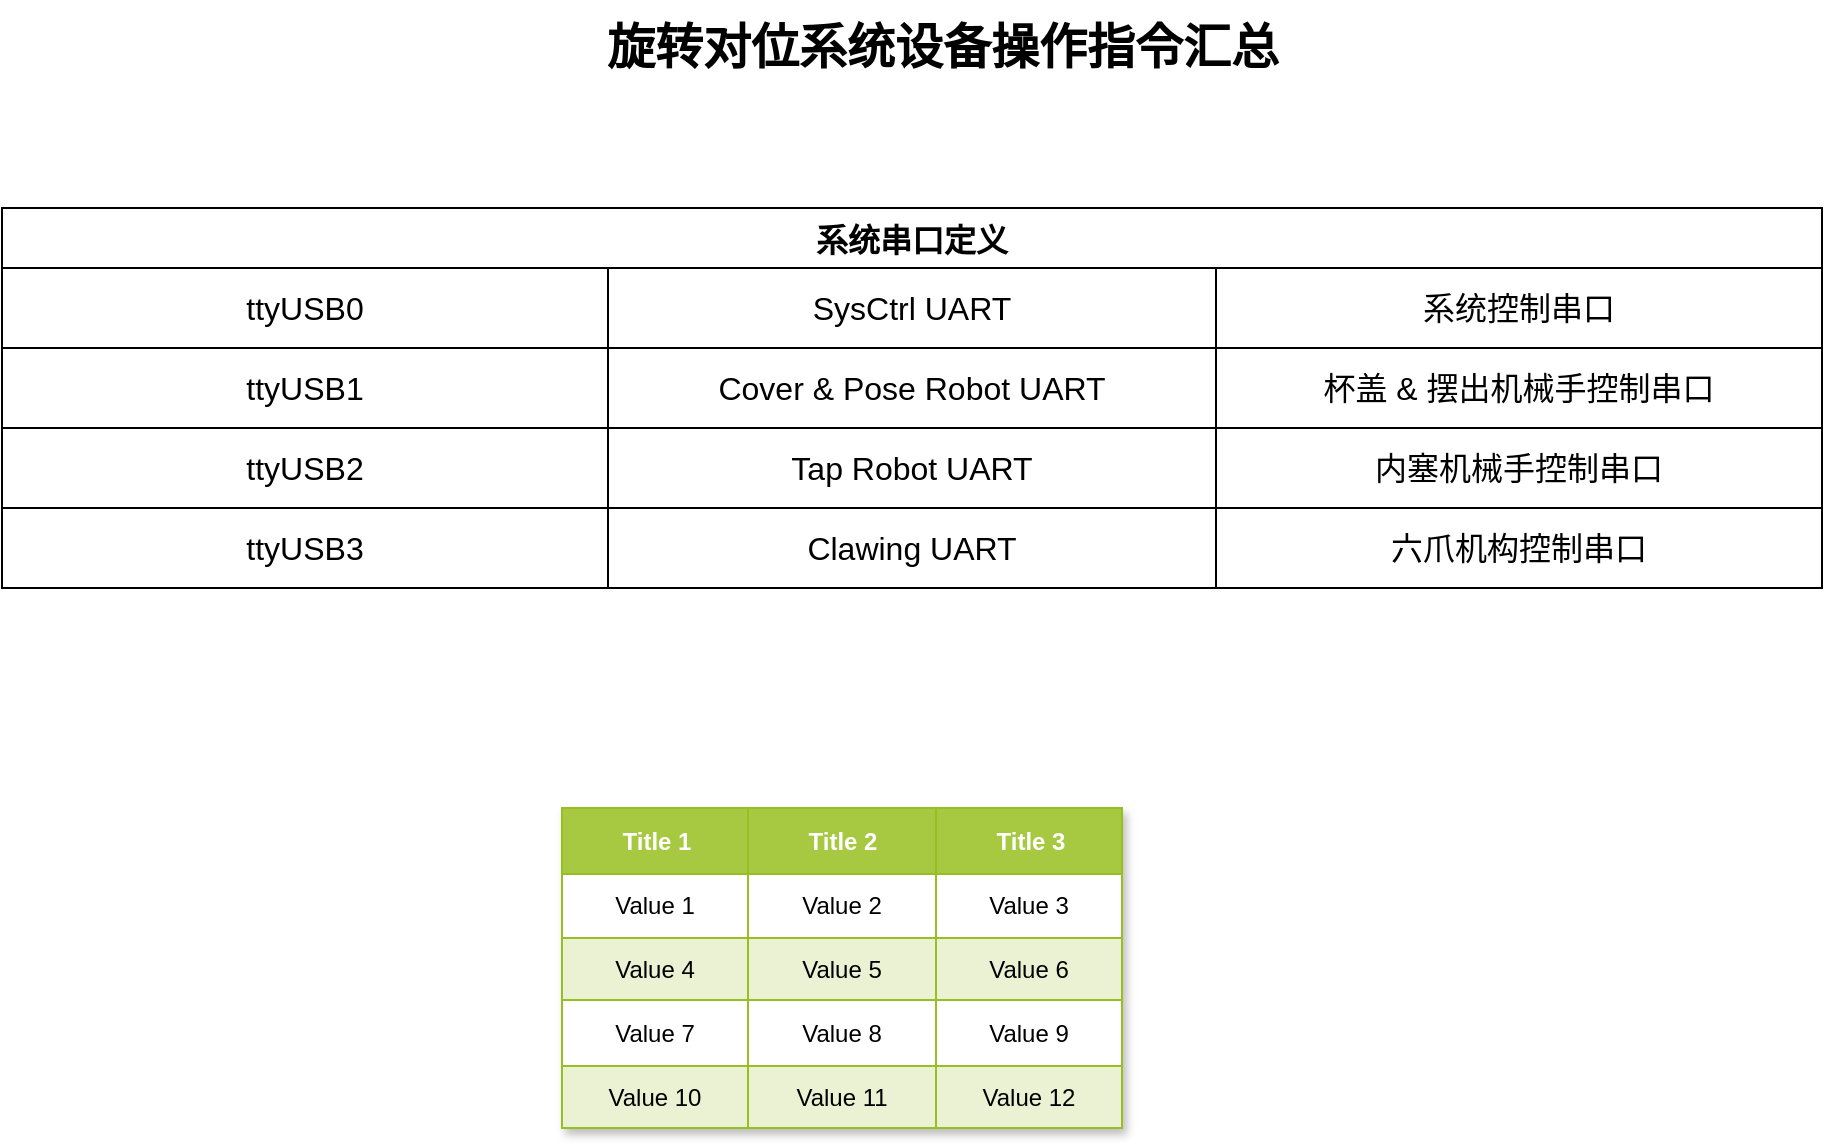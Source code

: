 <mxfile version="20.8.10" type="github">
  <diagram name="Page-1" id="bd83a815-5ea8-2e97-e5ec-87c9f400f2fa">
    <mxGraphModel dx="1709" dy="871" grid="1" gridSize="10" guides="1" tooltips="1" connect="1" arrows="1" fold="1" page="1" pageScale="1.5" pageWidth="1169" pageHeight="826" background="none" math="0" shadow="0">
      <root>
        <mxCell id="0" style=";html=1;" />
        <mxCell id="1" style=";html=1;" parent="0" />
        <mxCell id="1516e18e63f93b96-3" value="旋转对位系统设备操作指令汇总" style="text;strokeColor=none;fillColor=none;html=1;fontSize=24;fontStyle=1;verticalAlign=middle;align=center;rounded=0;shadow=1;" parent="1" vertex="1">
          <mxGeometry x="380" width="780" height="40" as="geometry" />
        </mxCell>
        <mxCell id="leJ5RlOltz1dUx3BEvnj-14" value="系统串口定义" style="shape=table;startSize=30;container=1;collapsible=0;childLayout=tableLayout;strokeColor=default;fontSize=16;points=[[0,0,0,0,0],[0,0.25,0,0,0],[0,0.5,0,0,0],[0,0.75,0,0,0],[0,1,0,0,0],[0.25,0,0,0,0],[0.25,1,0,0,0],[0.5,0,0,0,0],[0.5,1,0,0,0],[0.75,0,0,0,0],[0.75,1,0,0,0],[1,0,0,0,0],[1,0.25,0,0,0],[1,0.5,0,0,0],[1,0.75,0,0,0],[1,1,0,0,0]];fontStyle=1" parent="1" vertex="1">
          <mxGeometry x="300" y="100" width="910" height="190" as="geometry" />
        </mxCell>
        <mxCell id="leJ5RlOltz1dUx3BEvnj-15" value="" style="shape=tableRow;horizontal=0;startSize=0;swimlaneHead=0;swimlaneBody=0;strokeColor=inherit;top=0;left=0;bottom=0;right=0;collapsible=0;dropTarget=0;fillColor=none;points=[[0,0.5],[1,0.5]];portConstraint=eastwest;fontSize=16;" parent="leJ5RlOltz1dUx3BEvnj-14" vertex="1">
          <mxGeometry y="30" width="910" height="40" as="geometry" />
        </mxCell>
        <mxCell id="leJ5RlOltz1dUx3BEvnj-16" value="ttyUSB0" style="shape=partialRectangle;html=1;whiteSpace=wrap;connectable=0;strokeColor=inherit;overflow=hidden;fillColor=none;top=0;left=0;bottom=0;right=0;pointerEvents=1;fontSize=16;" parent="leJ5RlOltz1dUx3BEvnj-15" vertex="1">
          <mxGeometry width="303" height="40" as="geometry">
            <mxRectangle width="303" height="40" as="alternateBounds" />
          </mxGeometry>
        </mxCell>
        <mxCell id="leJ5RlOltz1dUx3BEvnj-17" value="SysCtrl UART" style="shape=partialRectangle;html=1;whiteSpace=wrap;connectable=0;strokeColor=inherit;overflow=hidden;fillColor=none;top=0;left=0;bottom=0;right=0;pointerEvents=1;fontSize=16;" parent="leJ5RlOltz1dUx3BEvnj-15" vertex="1">
          <mxGeometry x="303" width="304" height="40" as="geometry">
            <mxRectangle width="304" height="40" as="alternateBounds" />
          </mxGeometry>
        </mxCell>
        <mxCell id="leJ5RlOltz1dUx3BEvnj-18" value="系统控制串口" style="shape=partialRectangle;html=1;whiteSpace=wrap;connectable=0;strokeColor=inherit;overflow=hidden;fillColor=none;top=0;left=0;bottom=0;right=0;pointerEvents=1;fontSize=16;" parent="leJ5RlOltz1dUx3BEvnj-15" vertex="1">
          <mxGeometry x="607" width="303" height="40" as="geometry">
            <mxRectangle width="303" height="40" as="alternateBounds" />
          </mxGeometry>
        </mxCell>
        <mxCell id="leJ5RlOltz1dUx3BEvnj-19" value="" style="shape=tableRow;horizontal=0;startSize=0;swimlaneHead=0;swimlaneBody=0;strokeColor=inherit;top=0;left=0;bottom=0;right=0;collapsible=0;dropTarget=0;fillColor=none;points=[[0,0.5],[1,0.5]];portConstraint=eastwest;fontSize=16;" parent="leJ5RlOltz1dUx3BEvnj-14" vertex="1">
          <mxGeometry y="70" width="910" height="40" as="geometry" />
        </mxCell>
        <mxCell id="leJ5RlOltz1dUx3BEvnj-20" value="ttyUSB1" style="shape=partialRectangle;html=1;whiteSpace=wrap;connectable=1;strokeColor=inherit;overflow=hidden;fillColor=none;top=0;left=0;bottom=0;right=0;pointerEvents=1;fontSize=16;movable=1;resizable=1;rotatable=1;deletable=1;editable=1;" parent="leJ5RlOltz1dUx3BEvnj-19" vertex="1">
          <mxGeometry width="303" height="40" as="geometry">
            <mxRectangle width="303" height="40" as="alternateBounds" />
          </mxGeometry>
        </mxCell>
        <mxCell id="leJ5RlOltz1dUx3BEvnj-21" value="Cover &amp;amp; Pose Robot UART" style="shape=partialRectangle;html=1;whiteSpace=wrap;connectable=0;strokeColor=inherit;overflow=hidden;fillColor=none;top=0;left=0;bottom=0;right=0;pointerEvents=1;fontSize=16;" parent="leJ5RlOltz1dUx3BEvnj-19" vertex="1">
          <mxGeometry x="303" width="304" height="40" as="geometry">
            <mxRectangle width="304" height="40" as="alternateBounds" />
          </mxGeometry>
        </mxCell>
        <mxCell id="leJ5RlOltz1dUx3BEvnj-22" value="杯盖 &amp;amp; 摆出机械手控制串口" style="shape=partialRectangle;html=1;whiteSpace=wrap;connectable=0;strokeColor=inherit;overflow=hidden;fillColor=none;top=0;left=0;bottom=0;right=0;pointerEvents=1;fontSize=16;" parent="leJ5RlOltz1dUx3BEvnj-19" vertex="1">
          <mxGeometry x="607" width="303" height="40" as="geometry">
            <mxRectangle width="303" height="40" as="alternateBounds" />
          </mxGeometry>
        </mxCell>
        <mxCell id="leJ5RlOltz1dUx3BEvnj-72" value="" style="shape=tableRow;horizontal=0;startSize=0;swimlaneHead=0;swimlaneBody=0;strokeColor=inherit;top=0;left=0;bottom=0;right=0;collapsible=0;dropTarget=0;fillColor=none;points=[[0,0.5],[1,0.5]];portConstraint=eastwest;fontSize=16;" parent="leJ5RlOltz1dUx3BEvnj-14" vertex="1">
          <mxGeometry y="110" width="910" height="40" as="geometry" />
        </mxCell>
        <mxCell id="leJ5RlOltz1dUx3BEvnj-73" value="ttyUSB2" style="shape=partialRectangle;html=1;whiteSpace=wrap;connectable=1;strokeColor=inherit;overflow=hidden;fillColor=none;top=0;left=0;bottom=0;right=0;pointerEvents=1;fontSize=16;movable=1;resizable=1;rotatable=1;deletable=1;editable=1;" parent="leJ5RlOltz1dUx3BEvnj-72" vertex="1">
          <mxGeometry width="303" height="40" as="geometry">
            <mxRectangle width="303" height="40" as="alternateBounds" />
          </mxGeometry>
        </mxCell>
        <mxCell id="leJ5RlOltz1dUx3BEvnj-74" value="Tap Robot UART" style="shape=partialRectangle;html=1;whiteSpace=wrap;connectable=0;strokeColor=inherit;overflow=hidden;fillColor=none;top=0;left=0;bottom=0;right=0;pointerEvents=1;fontSize=16;" parent="leJ5RlOltz1dUx3BEvnj-72" vertex="1">
          <mxGeometry x="303" width="304" height="40" as="geometry">
            <mxRectangle width="304" height="40" as="alternateBounds" />
          </mxGeometry>
        </mxCell>
        <mxCell id="leJ5RlOltz1dUx3BEvnj-75" value="内塞机械手控制串口" style="shape=partialRectangle;html=1;whiteSpace=wrap;connectable=0;strokeColor=inherit;overflow=hidden;fillColor=none;top=0;left=0;bottom=0;right=0;pointerEvents=1;fontSize=16;" parent="leJ5RlOltz1dUx3BEvnj-72" vertex="1">
          <mxGeometry x="607" width="303" height="40" as="geometry">
            <mxRectangle width="303" height="40" as="alternateBounds" />
          </mxGeometry>
        </mxCell>
        <mxCell id="leJ5RlOltz1dUx3BEvnj-23" value="" style="shape=tableRow;horizontal=0;startSize=0;swimlaneHead=0;swimlaneBody=0;strokeColor=inherit;top=0;left=0;bottom=0;right=0;collapsible=0;dropTarget=0;fillColor=none;points=[[0,0.5],[1,0.5]];portConstraint=eastwest;fontSize=16;" parent="leJ5RlOltz1dUx3BEvnj-14" vertex="1">
          <mxGeometry y="150" width="910" height="40" as="geometry" />
        </mxCell>
        <mxCell id="leJ5RlOltz1dUx3BEvnj-24" value="ttyUSB3" style="shape=partialRectangle;html=1;whiteSpace=wrap;connectable=0;strokeColor=inherit;overflow=hidden;fillColor=none;top=0;left=0;bottom=0;right=0;pointerEvents=1;fontSize=16;" parent="leJ5RlOltz1dUx3BEvnj-23" vertex="1">
          <mxGeometry width="303" height="40" as="geometry">
            <mxRectangle width="303" height="40" as="alternateBounds" />
          </mxGeometry>
        </mxCell>
        <mxCell id="leJ5RlOltz1dUx3BEvnj-25" value="Clawing UART" style="shape=partialRectangle;html=1;whiteSpace=wrap;connectable=0;strokeColor=inherit;overflow=hidden;fillColor=none;top=0;left=0;bottom=0;right=0;pointerEvents=1;fontSize=16;" parent="leJ5RlOltz1dUx3BEvnj-23" vertex="1">
          <mxGeometry x="303" width="304" height="40" as="geometry">
            <mxRectangle width="304" height="40" as="alternateBounds" />
          </mxGeometry>
        </mxCell>
        <mxCell id="leJ5RlOltz1dUx3BEvnj-26" value="六爪机构控制串口" style="shape=partialRectangle;html=1;whiteSpace=wrap;connectable=0;strokeColor=inherit;overflow=hidden;fillColor=none;top=0;left=0;bottom=0;right=0;pointerEvents=1;fontSize=16;points=[[0,0,0,0,0],[0,0.25,0,0,0],[0,0.5,0,0,0],[0,0.75,0,0,0],[0,1,0,0,0],[0.25,0,0,0,0],[0.25,1,0,0,0],[0.5,0,0,0,0],[0.5,1,0,0,0],[0.75,0,0,0,0],[0.75,1,0,0,0],[1,0,0,0,0],[1,0.25,0,0,0],[1,0.5,0,0,0],[1,0.75,0,0,0],[1,1,0,0,0]];" parent="leJ5RlOltz1dUx3BEvnj-23" vertex="1">
          <mxGeometry x="607" width="303" height="40" as="geometry">
            <mxRectangle width="303" height="40" as="alternateBounds" />
          </mxGeometry>
        </mxCell>
        <mxCell id="leJ5RlOltz1dUx3BEvnj-100" value="Assets" style="childLayout=tableLayout;recursiveResize=0;strokeColor=#98bf21;fillColor=#A7C942;shadow=1;" parent="1" vertex="1">
          <mxGeometry x="580" y="400" width="280" height="160" as="geometry" />
        </mxCell>
        <mxCell id="leJ5RlOltz1dUx3BEvnj-101" style="shape=tableRow;horizontal=0;startSize=0;swimlaneHead=0;swimlaneBody=0;top=0;left=0;bottom=0;right=0;dropTarget=0;collapsible=0;recursiveResize=0;expand=0;fontStyle=0;strokeColor=inherit;fillColor=#ffffff;" parent="leJ5RlOltz1dUx3BEvnj-100" vertex="1">
          <mxGeometry width="280" height="33" as="geometry" />
        </mxCell>
        <mxCell id="leJ5RlOltz1dUx3BEvnj-102" value="Title 1" style="connectable=0;recursiveResize=0;strokeColor=inherit;fillColor=#A7C942;align=center;fontStyle=1;fontColor=#FFFFFF;html=1;" parent="leJ5RlOltz1dUx3BEvnj-101" vertex="1">
          <mxGeometry width="93" height="33" as="geometry">
            <mxRectangle width="93" height="33" as="alternateBounds" />
          </mxGeometry>
        </mxCell>
        <mxCell id="leJ5RlOltz1dUx3BEvnj-103" value="Title 2" style="connectable=0;recursiveResize=0;strokeColor=inherit;fillColor=#A7C942;align=center;fontStyle=1;fontColor=#FFFFFF;html=1;" parent="leJ5RlOltz1dUx3BEvnj-101" vertex="1">
          <mxGeometry x="93" width="94" height="33" as="geometry">
            <mxRectangle width="94" height="33" as="alternateBounds" />
          </mxGeometry>
        </mxCell>
        <mxCell id="leJ5RlOltz1dUx3BEvnj-104" value="Title 3" style="connectable=0;recursiveResize=0;strokeColor=inherit;fillColor=#A7C942;align=center;fontStyle=1;fontColor=#FFFFFF;html=1;" parent="leJ5RlOltz1dUx3BEvnj-101" vertex="1">
          <mxGeometry x="187" width="93" height="33" as="geometry">
            <mxRectangle width="93" height="33" as="alternateBounds" />
          </mxGeometry>
        </mxCell>
        <mxCell id="leJ5RlOltz1dUx3BEvnj-105" value="" style="shape=tableRow;horizontal=0;startSize=0;swimlaneHead=0;swimlaneBody=0;top=0;left=0;bottom=0;right=0;dropTarget=0;collapsible=0;recursiveResize=0;expand=0;fontStyle=0;strokeColor=inherit;fillColor=#ffffff;" parent="leJ5RlOltz1dUx3BEvnj-100" vertex="1">
          <mxGeometry y="33" width="280" height="32" as="geometry" />
        </mxCell>
        <mxCell id="leJ5RlOltz1dUx3BEvnj-106" value="Value 1" style="connectable=0;recursiveResize=0;strokeColor=inherit;fillColor=inherit;align=center;whiteSpace=wrap;html=1;" parent="leJ5RlOltz1dUx3BEvnj-105" vertex="1">
          <mxGeometry width="93" height="32" as="geometry">
            <mxRectangle width="93" height="32" as="alternateBounds" />
          </mxGeometry>
        </mxCell>
        <mxCell id="leJ5RlOltz1dUx3BEvnj-107" value="Value 2" style="connectable=0;recursiveResize=0;strokeColor=inherit;fillColor=inherit;align=center;whiteSpace=wrap;html=1;" parent="leJ5RlOltz1dUx3BEvnj-105" vertex="1">
          <mxGeometry x="93" width="94" height="32" as="geometry">
            <mxRectangle width="94" height="32" as="alternateBounds" />
          </mxGeometry>
        </mxCell>
        <mxCell id="leJ5RlOltz1dUx3BEvnj-108" value="Value 3" style="connectable=0;recursiveResize=0;strokeColor=inherit;fillColor=inherit;align=center;whiteSpace=wrap;html=1;" parent="leJ5RlOltz1dUx3BEvnj-105" vertex="1">
          <mxGeometry x="187" width="93" height="32" as="geometry">
            <mxRectangle width="93" height="32" as="alternateBounds" />
          </mxGeometry>
        </mxCell>
        <mxCell id="leJ5RlOltz1dUx3BEvnj-109" value="" style="shape=tableRow;horizontal=0;startSize=0;swimlaneHead=0;swimlaneBody=0;top=0;left=0;bottom=0;right=0;dropTarget=0;collapsible=0;recursiveResize=0;expand=0;fontStyle=1;strokeColor=inherit;fillColor=#EAF2D3;" parent="leJ5RlOltz1dUx3BEvnj-100" vertex="1">
          <mxGeometry y="65" width="280" height="31" as="geometry" />
        </mxCell>
        <mxCell id="leJ5RlOltz1dUx3BEvnj-110" value="Value 4" style="connectable=0;recursiveResize=0;strokeColor=inherit;fillColor=inherit;whiteSpace=wrap;html=1;" parent="leJ5RlOltz1dUx3BEvnj-109" vertex="1">
          <mxGeometry width="93" height="31" as="geometry">
            <mxRectangle width="93" height="31" as="alternateBounds" />
          </mxGeometry>
        </mxCell>
        <mxCell id="leJ5RlOltz1dUx3BEvnj-111" value="Value 5" style="connectable=0;recursiveResize=0;strokeColor=inherit;fillColor=inherit;whiteSpace=wrap;html=1;" parent="leJ5RlOltz1dUx3BEvnj-109" vertex="1">
          <mxGeometry x="93" width="94" height="31" as="geometry">
            <mxRectangle width="94" height="31" as="alternateBounds" />
          </mxGeometry>
        </mxCell>
        <mxCell id="leJ5RlOltz1dUx3BEvnj-112" value="Value 6" style="connectable=0;recursiveResize=0;strokeColor=inherit;fillColor=inherit;whiteSpace=wrap;html=1;" parent="leJ5RlOltz1dUx3BEvnj-109" vertex="1">
          <mxGeometry x="187" width="93" height="31" as="geometry">
            <mxRectangle width="93" height="31" as="alternateBounds" />
          </mxGeometry>
        </mxCell>
        <mxCell id="leJ5RlOltz1dUx3BEvnj-113" value="" style="shape=tableRow;horizontal=0;startSize=0;swimlaneHead=0;swimlaneBody=0;top=0;left=0;bottom=0;right=0;dropTarget=0;collapsible=0;recursiveResize=0;expand=0;fontStyle=0;strokeColor=inherit;fillColor=#ffffff;" parent="leJ5RlOltz1dUx3BEvnj-100" vertex="1">
          <mxGeometry y="96" width="280" height="33" as="geometry" />
        </mxCell>
        <mxCell id="leJ5RlOltz1dUx3BEvnj-114" value="Value 7" style="connectable=0;recursiveResize=0;strokeColor=inherit;fillColor=inherit;fontStyle=0;align=center;whiteSpace=wrap;html=1;" parent="leJ5RlOltz1dUx3BEvnj-113" vertex="1">
          <mxGeometry width="93" height="33" as="geometry">
            <mxRectangle width="93" height="33" as="alternateBounds" />
          </mxGeometry>
        </mxCell>
        <mxCell id="leJ5RlOltz1dUx3BEvnj-115" value="Value 8" style="connectable=0;recursiveResize=0;strokeColor=inherit;fillColor=inherit;fontStyle=0;align=center;whiteSpace=wrap;html=1;" parent="leJ5RlOltz1dUx3BEvnj-113" vertex="1">
          <mxGeometry x="93" width="94" height="33" as="geometry">
            <mxRectangle width="94" height="33" as="alternateBounds" />
          </mxGeometry>
        </mxCell>
        <mxCell id="leJ5RlOltz1dUx3BEvnj-116" value="Value 9" style="connectable=0;recursiveResize=0;strokeColor=inherit;fillColor=inherit;fontStyle=0;align=center;whiteSpace=wrap;html=1;" parent="leJ5RlOltz1dUx3BEvnj-113" vertex="1">
          <mxGeometry x="187" width="93" height="33" as="geometry">
            <mxRectangle width="93" height="33" as="alternateBounds" />
          </mxGeometry>
        </mxCell>
        <mxCell id="leJ5RlOltz1dUx3BEvnj-117" value="" style="shape=tableRow;horizontal=0;startSize=0;swimlaneHead=0;swimlaneBody=0;top=0;left=0;bottom=0;right=0;dropTarget=0;collapsible=0;recursiveResize=0;expand=0;fontStyle=1;strokeColor=inherit;fillColor=#EAF2D3;" parent="leJ5RlOltz1dUx3BEvnj-100" vertex="1">
          <mxGeometry y="129" width="280" height="31" as="geometry" />
        </mxCell>
        <mxCell id="leJ5RlOltz1dUx3BEvnj-118" value="Value 10" style="connectable=0;recursiveResize=0;strokeColor=inherit;fillColor=inherit;whiteSpace=wrap;html=1;" parent="leJ5RlOltz1dUx3BEvnj-117" vertex="1">
          <mxGeometry width="93" height="31" as="geometry">
            <mxRectangle width="93" height="31" as="alternateBounds" />
          </mxGeometry>
        </mxCell>
        <mxCell id="leJ5RlOltz1dUx3BEvnj-119" value="Value 11" style="connectable=0;recursiveResize=0;strokeColor=inherit;fillColor=inherit;whiteSpace=wrap;html=1;" parent="leJ5RlOltz1dUx3BEvnj-117" vertex="1">
          <mxGeometry x="93" width="94" height="31" as="geometry">
            <mxRectangle width="94" height="31" as="alternateBounds" />
          </mxGeometry>
        </mxCell>
        <mxCell id="leJ5RlOltz1dUx3BEvnj-120" value="Value 12" style="connectable=0;recursiveResize=0;strokeColor=inherit;fillColor=inherit;whiteSpace=wrap;html=1;" parent="leJ5RlOltz1dUx3BEvnj-117" vertex="1">
          <mxGeometry x="187" width="93" height="31" as="geometry">
            <mxRectangle width="93" height="31" as="alternateBounds" />
          </mxGeometry>
        </mxCell>
      </root>
    </mxGraphModel>
  </diagram>
</mxfile>

